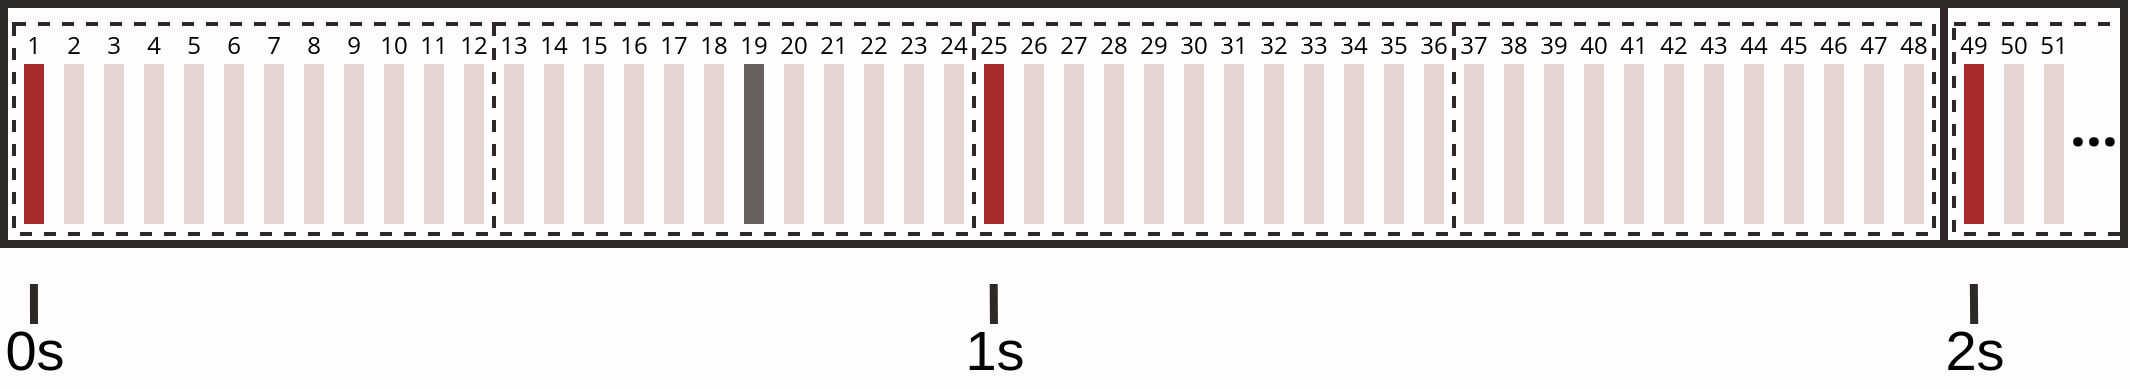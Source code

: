 <mxfile>
    <diagram id="6ObwSw7GGpYElaVP92g4" name="Page-1">
        <mxGraphModel dx="1367" dy="1166" grid="1" gridSize="10" guides="1" tooltips="1" connect="1" arrows="1" fold="1" page="1" pageScale="1" pageWidth="827" pageHeight="1169" background="#FFFDFD" math="0" shadow="0">
            <root>
                <mxCell id="0"/>
                <mxCell id="1" parent="0"/>
                <mxCell id="76" value="" style="rounded=0;whiteSpace=wrap;html=1;strokeColor=#2D2926;fillColor=#FFFDFD;strokeWidth=4;fontFamily=Open Sans;labelBackgroundColor=none;" parent="1" vertex="1">
                    <mxGeometry x="40" y="40" width="970" height="120" as="geometry"/>
                </mxCell>
                <mxCell id="18" value="1" style="rounded=0;whiteSpace=wrap;html=1;labelPosition=center;verticalLabelPosition=top;align=center;verticalAlign=bottom;fillColor=#A72B2A;strokeColor=none;fontFamily=Open Sans;labelBackgroundColor=none;" parent="1" vertex="1">
                    <mxGeometry x="50" y="70" width="10" height="80" as="geometry"/>
                </mxCell>
                <mxCell id="19" value="2" style="rounded=0;whiteSpace=wrap;html=1;labelPosition=center;verticalLabelPosition=top;align=center;verticalAlign=bottom;strokeColor=none;fillColor=#E4D5D3;fontFamily=Open Sans;labelBackgroundColor=none;" parent="1" vertex="1">
                    <mxGeometry x="70" y="70" width="10" height="80" as="geometry"/>
                </mxCell>
                <mxCell id="20" value="3" style="rounded=0;whiteSpace=wrap;html=1;labelPosition=center;verticalLabelPosition=top;align=center;verticalAlign=bottom;strokeColor=none;fillColor=#E4D5D3;fontFamily=Open Sans;labelBackgroundColor=none;" parent="1" vertex="1">
                    <mxGeometry x="90" y="70" width="10" height="80" as="geometry"/>
                </mxCell>
                <mxCell id="21" value="4" style="rounded=0;whiteSpace=wrap;html=1;labelPosition=center;verticalLabelPosition=top;align=center;verticalAlign=bottom;strokeColor=none;fillColor=#E4D5D3;fontFamily=Open Sans;labelBackgroundColor=none;" parent="1" vertex="1">
                    <mxGeometry x="110" y="70" width="10" height="80" as="geometry"/>
                </mxCell>
                <mxCell id="22" value="5" style="rounded=0;whiteSpace=wrap;html=1;labelPosition=center;verticalLabelPosition=top;align=center;verticalAlign=bottom;strokeColor=none;fillColor=#E4D5D3;fontFamily=Open Sans;labelBackgroundColor=none;" parent="1" vertex="1">
                    <mxGeometry x="130" y="70" width="10" height="80" as="geometry"/>
                </mxCell>
                <mxCell id="23" value="6" style="rounded=0;whiteSpace=wrap;html=1;labelPosition=center;verticalLabelPosition=top;align=center;verticalAlign=bottom;strokeColor=none;fillColor=#E4D5D3;fontFamily=Open Sans;labelBackgroundColor=none;" parent="1" vertex="1">
                    <mxGeometry x="150" y="70" width="10" height="80" as="geometry"/>
                </mxCell>
                <mxCell id="24" value="7" style="rounded=0;whiteSpace=wrap;html=1;labelPosition=center;verticalLabelPosition=top;align=center;verticalAlign=bottom;strokeColor=none;fillColor=#E4D5D3;fontFamily=Open Sans;labelBackgroundColor=none;" parent="1" vertex="1">
                    <mxGeometry x="170" y="70" width="10" height="80" as="geometry"/>
                </mxCell>
                <mxCell id="25" value="8" style="rounded=0;whiteSpace=wrap;html=1;labelPosition=center;verticalLabelPosition=top;align=center;verticalAlign=bottom;strokeColor=none;fillColor=#E4D5D3;fontFamily=Open Sans;labelBackgroundColor=none;" parent="1" vertex="1">
                    <mxGeometry x="190" y="70" width="10" height="80" as="geometry"/>
                </mxCell>
                <mxCell id="26" value="9" style="rounded=0;whiteSpace=wrap;html=1;labelPosition=center;verticalLabelPosition=top;align=center;verticalAlign=bottom;strokeColor=none;fillColor=#E4D5D3;fontFamily=Open Sans;labelBackgroundColor=none;" parent="1" vertex="1">
                    <mxGeometry x="210" y="70" width="10" height="80" as="geometry"/>
                </mxCell>
                <mxCell id="27" value="10" style="rounded=0;whiteSpace=wrap;html=1;labelPosition=center;verticalLabelPosition=top;align=center;verticalAlign=bottom;strokeColor=none;fillColor=#E4D5D3;fontFamily=Open Sans;labelBackgroundColor=none;" parent="1" vertex="1">
                    <mxGeometry x="230" y="70" width="10" height="80" as="geometry"/>
                </mxCell>
                <mxCell id="28" value="11" style="rounded=0;whiteSpace=wrap;html=1;labelPosition=center;verticalLabelPosition=top;align=center;verticalAlign=bottom;strokeColor=none;fillColor=#E4D5D3;fontFamily=Open Sans;labelBackgroundColor=none;" parent="1" vertex="1">
                    <mxGeometry x="250" y="70" width="10" height="80" as="geometry"/>
                </mxCell>
                <mxCell id="29" value="12" style="rounded=0;whiteSpace=wrap;html=1;labelPosition=center;verticalLabelPosition=top;align=center;verticalAlign=bottom;strokeColor=none;fillColor=#E4D5D3;fontFamily=Open Sans;labelBackgroundColor=none;" parent="1" vertex="1">
                    <mxGeometry x="270" y="70" width="10" height="80" as="geometry"/>
                </mxCell>
                <mxCell id="30" value="13" style="rounded=0;whiteSpace=wrap;html=1;labelPosition=center;verticalLabelPosition=top;align=center;verticalAlign=bottom;strokeColor=none;fillColor=#E4D5D3;fontFamily=Open Sans;labelBackgroundColor=none;" parent="1" vertex="1">
                    <mxGeometry x="290" y="70" width="10" height="80" as="geometry"/>
                </mxCell>
                <mxCell id="31" value="14" style="rounded=0;whiteSpace=wrap;html=1;labelPosition=center;verticalLabelPosition=top;align=center;verticalAlign=bottom;strokeColor=none;fillColor=#E4D5D3;fontFamily=Open Sans;labelBackgroundColor=none;" parent="1" vertex="1">
                    <mxGeometry x="310" y="70" width="10" height="80" as="geometry"/>
                </mxCell>
                <mxCell id="32" value="15" style="rounded=0;whiteSpace=wrap;html=1;labelPosition=center;verticalLabelPosition=top;align=center;verticalAlign=bottom;strokeColor=none;fillColor=#E4D5D3;fontFamily=Open Sans;labelBackgroundColor=none;" parent="1" vertex="1">
                    <mxGeometry x="330" y="70" width="10" height="80" as="geometry"/>
                </mxCell>
                <mxCell id="33" value="16" style="rounded=0;whiteSpace=wrap;html=1;labelPosition=center;verticalLabelPosition=top;align=center;verticalAlign=bottom;strokeColor=none;fillColor=#E4D5D3;fontFamily=Open Sans;labelBackgroundColor=none;" parent="1" vertex="1">
                    <mxGeometry x="350" y="70" width="10" height="80" as="geometry"/>
                </mxCell>
                <mxCell id="34" value="17" style="rounded=0;whiteSpace=wrap;html=1;labelPosition=center;verticalLabelPosition=top;align=center;verticalAlign=bottom;strokeColor=none;fillColor=#E4D5D3;fontFamily=Open Sans;labelBackgroundColor=none;" parent="1" vertex="1">
                    <mxGeometry x="370" y="70" width="10" height="80" as="geometry"/>
                </mxCell>
                <mxCell id="35" value="18" style="rounded=0;whiteSpace=wrap;html=1;labelPosition=center;verticalLabelPosition=top;align=center;verticalAlign=bottom;strokeColor=none;fillColor=#E4D5D3;fontFamily=Open Sans;labelBackgroundColor=none;" parent="1" vertex="1">
                    <mxGeometry x="390" y="70" width="10" height="80" as="geometry"/>
                </mxCell>
                <mxCell id="36" value="19" style="rounded=0;whiteSpace=wrap;html=1;labelPosition=center;verticalLabelPosition=top;align=center;verticalAlign=bottom;strokeColor=none;fillColor=#67605f;fontFamily=Open Sans;labelBackgroundColor=none;" parent="1" vertex="1">
                    <mxGeometry x="410" y="70" width="10" height="80" as="geometry"/>
                </mxCell>
                <mxCell id="37" value="20" style="rounded=0;whiteSpace=wrap;html=1;labelPosition=center;verticalLabelPosition=top;align=center;verticalAlign=bottom;strokeColor=none;fillColor=#E4D5D3;fontFamily=Open Sans;labelBackgroundColor=none;" parent="1" vertex="1">
                    <mxGeometry x="430" y="70" width="10" height="80" as="geometry"/>
                </mxCell>
                <mxCell id="38" value="21" style="rounded=0;whiteSpace=wrap;html=1;labelPosition=center;verticalLabelPosition=top;align=center;verticalAlign=bottom;strokeColor=none;fillColor=#E4D5D3;fontFamily=Open Sans;labelBackgroundColor=none;" parent="1" vertex="1">
                    <mxGeometry x="450" y="70" width="10" height="80" as="geometry"/>
                </mxCell>
                <mxCell id="39" value="22" style="rounded=0;whiteSpace=wrap;html=1;labelPosition=center;verticalLabelPosition=top;align=center;verticalAlign=bottom;strokeColor=none;fillColor=#E4D5D3;fontFamily=Open Sans;labelBackgroundColor=none;" parent="1" vertex="1">
                    <mxGeometry x="470" y="70" width="10" height="80" as="geometry"/>
                </mxCell>
                <mxCell id="40" value="23" style="rounded=0;whiteSpace=wrap;html=1;labelPosition=center;verticalLabelPosition=top;align=center;verticalAlign=bottom;strokeColor=none;fillColor=#E4D5D3;fontFamily=Open Sans;labelBackgroundColor=none;" parent="1" vertex="1">
                    <mxGeometry x="490" y="70" width="10" height="80" as="geometry"/>
                </mxCell>
                <mxCell id="41" value="24" style="rounded=0;whiteSpace=wrap;html=1;labelPosition=center;verticalLabelPosition=top;align=center;verticalAlign=bottom;strokeColor=none;fillColor=#E4D5D3;fontFamily=Open Sans;labelBackgroundColor=none;" parent="1" vertex="1">
                    <mxGeometry x="510" y="70" width="10" height="80" as="geometry"/>
                </mxCell>
                <mxCell id="42" value="25" style="rounded=0;whiteSpace=wrap;html=1;labelPosition=center;verticalLabelPosition=top;align=center;verticalAlign=bottom;strokeColor=none;fillColor=#A72B2A;fontFamily=Open Sans;labelBackgroundColor=none;" parent="1" vertex="1">
                    <mxGeometry x="530" y="70" width="10" height="80" as="geometry"/>
                </mxCell>
                <mxCell id="43" value="26" style="rounded=0;whiteSpace=wrap;html=1;labelPosition=center;verticalLabelPosition=top;align=center;verticalAlign=bottom;strokeColor=none;fillColor=#E4D5D3;fontFamily=Open Sans;labelBackgroundColor=none;" parent="1" vertex="1">
                    <mxGeometry x="550" y="70" width="10" height="80" as="geometry"/>
                </mxCell>
                <mxCell id="44" value="27" style="rounded=0;whiteSpace=wrap;html=1;labelPosition=center;verticalLabelPosition=top;align=center;verticalAlign=bottom;strokeColor=none;fillColor=#E4D5D3;fontFamily=Open Sans;labelBackgroundColor=none;" parent="1" vertex="1">
                    <mxGeometry x="570" y="70" width="10" height="80" as="geometry"/>
                </mxCell>
                <mxCell id="45" value="28" style="rounded=0;whiteSpace=wrap;html=1;labelPosition=center;verticalLabelPosition=top;align=center;verticalAlign=bottom;strokeColor=none;fillColor=#E4D5D3;fontFamily=Open Sans;labelBackgroundColor=none;" parent="1" vertex="1">
                    <mxGeometry x="590" y="70" width="10" height="80" as="geometry"/>
                </mxCell>
                <mxCell id="46" value="29" style="rounded=0;whiteSpace=wrap;html=1;labelPosition=center;verticalLabelPosition=top;align=center;verticalAlign=bottom;strokeColor=none;fillColor=#E4D5D3;fontFamily=Open Sans;labelBackgroundColor=none;" parent="1" vertex="1">
                    <mxGeometry x="610" y="70" width="10" height="80" as="geometry"/>
                </mxCell>
                <mxCell id="47" value="30" style="rounded=0;whiteSpace=wrap;html=1;labelPosition=center;verticalLabelPosition=top;align=center;verticalAlign=bottom;strokeColor=none;fillColor=#E4D5D3;fontFamily=Open Sans;labelBackgroundColor=none;" parent="1" vertex="1">
                    <mxGeometry x="630" y="70" width="10" height="80" as="geometry"/>
                </mxCell>
                <mxCell id="48" value="31" style="rounded=0;whiteSpace=wrap;html=1;labelPosition=center;verticalLabelPosition=top;align=center;verticalAlign=bottom;strokeColor=none;fillColor=#E4D5D3;fontFamily=Open Sans;labelBackgroundColor=none;" parent="1" vertex="1">
                    <mxGeometry x="650" y="70" width="10" height="80" as="geometry"/>
                </mxCell>
                <mxCell id="49" value="32" style="rounded=0;whiteSpace=wrap;html=1;labelPosition=center;verticalLabelPosition=top;align=center;verticalAlign=bottom;strokeColor=none;fillColor=#E4D5D3;fontFamily=Open Sans;labelBackgroundColor=none;" parent="1" vertex="1">
                    <mxGeometry x="670" y="70" width="10" height="80" as="geometry"/>
                </mxCell>
                <mxCell id="59" value="33" style="rounded=0;whiteSpace=wrap;html=1;labelPosition=center;verticalLabelPosition=top;align=center;verticalAlign=bottom;strokeColor=none;fillColor=#E4D5D3;fontFamily=Open Sans;labelBackgroundColor=none;" parent="1" vertex="1">
                    <mxGeometry x="690" y="70" width="10" height="80" as="geometry"/>
                </mxCell>
                <mxCell id="60" value="34" style="rounded=0;whiteSpace=wrap;html=1;labelPosition=center;verticalLabelPosition=top;align=center;verticalAlign=bottom;strokeColor=none;fillColor=#E4D5D3;fontFamily=Open Sans;labelBackgroundColor=none;" parent="1" vertex="1">
                    <mxGeometry x="710" y="70" width="10" height="80" as="geometry"/>
                </mxCell>
                <mxCell id="61" value="35" style="rounded=0;whiteSpace=wrap;html=1;labelPosition=center;verticalLabelPosition=top;align=center;verticalAlign=bottom;strokeColor=none;fillColor=#E4D5D3;fontFamily=Open Sans;labelBackgroundColor=none;" parent="1" vertex="1">
                    <mxGeometry x="730" y="70" width="10" height="80" as="geometry"/>
                </mxCell>
                <mxCell id="62" value="36" style="rounded=0;whiteSpace=wrap;html=1;labelPosition=center;verticalLabelPosition=top;align=center;verticalAlign=bottom;strokeColor=none;fillColor=#E4D5D3;fontFamily=Open Sans;labelBackgroundColor=none;" parent="1" vertex="1">
                    <mxGeometry x="750" y="70" width="10" height="80" as="geometry"/>
                </mxCell>
                <mxCell id="63" value="37" style="rounded=0;whiteSpace=wrap;html=1;labelPosition=center;verticalLabelPosition=top;align=center;verticalAlign=bottom;strokeColor=none;fillColor=#E4D5D3;fontFamily=Open Sans;labelBackgroundColor=none;" parent="1" vertex="1">
                    <mxGeometry x="770" y="70" width="10" height="80" as="geometry"/>
                </mxCell>
                <mxCell id="64" value="38" style="rounded=0;whiteSpace=wrap;html=1;labelPosition=center;verticalLabelPosition=top;align=center;verticalAlign=bottom;strokeColor=none;fillColor=#E4D5D3;fontFamily=Open Sans;labelBackgroundColor=none;" parent="1" vertex="1">
                    <mxGeometry x="790" y="70" width="10" height="80" as="geometry"/>
                </mxCell>
                <mxCell id="65" value="39" style="rounded=0;whiteSpace=wrap;html=1;labelPosition=center;verticalLabelPosition=top;align=center;verticalAlign=bottom;strokeColor=none;fillColor=#E4D5D3;fontFamily=Open Sans;labelBackgroundColor=none;" parent="1" vertex="1">
                    <mxGeometry x="810" y="70" width="10" height="80" as="geometry"/>
                </mxCell>
                <mxCell id="66" value="40" style="rounded=0;whiteSpace=wrap;html=1;labelPosition=center;verticalLabelPosition=top;align=center;verticalAlign=bottom;strokeColor=none;fillColor=#E4D5D3;fontFamily=Open Sans;labelBackgroundColor=none;" parent="1" vertex="1">
                    <mxGeometry x="830" y="70" width="10" height="80" as="geometry"/>
                </mxCell>
                <mxCell id="67" value="41" style="rounded=0;whiteSpace=wrap;html=1;labelPosition=center;verticalLabelPosition=top;align=center;verticalAlign=bottom;strokeColor=none;fillColor=#E4D5D3;fontFamily=Open Sans;labelBackgroundColor=none;" parent="1" vertex="1">
                    <mxGeometry x="850" y="70" width="10" height="80" as="geometry"/>
                </mxCell>
                <mxCell id="68" value="42" style="rounded=0;whiteSpace=wrap;html=1;labelPosition=center;verticalLabelPosition=top;align=center;verticalAlign=bottom;strokeColor=none;fillColor=#E4D5D3;fontFamily=Open Sans;labelBackgroundColor=none;" parent="1" vertex="1">
                    <mxGeometry x="870" y="70" width="10" height="80" as="geometry"/>
                </mxCell>
                <mxCell id="69" value="43" style="rounded=0;whiteSpace=wrap;html=1;labelPosition=center;verticalLabelPosition=top;align=center;verticalAlign=bottom;strokeColor=none;fillColor=#E4D5D3;fontFamily=Open Sans;labelBackgroundColor=none;" parent="1" vertex="1">
                    <mxGeometry x="890" y="70" width="10" height="80" as="geometry"/>
                </mxCell>
                <mxCell id="70" value="44" style="rounded=0;whiteSpace=wrap;html=1;labelPosition=center;verticalLabelPosition=top;align=center;verticalAlign=bottom;strokeColor=none;fillColor=#E4D5D3;fontFamily=Open Sans;labelBackgroundColor=none;" parent="1" vertex="1">
                    <mxGeometry x="910" y="70" width="10" height="80" as="geometry"/>
                </mxCell>
                <mxCell id="71" value="45" style="rounded=0;whiteSpace=wrap;html=1;labelPosition=center;verticalLabelPosition=top;align=center;verticalAlign=bottom;strokeColor=none;fillColor=#E4D5D3;fontFamily=Open Sans;labelBackgroundColor=none;" parent="1" vertex="1">
                    <mxGeometry x="930" y="70" width="10" height="80" as="geometry"/>
                </mxCell>
                <mxCell id="72" value="46" style="rounded=0;whiteSpace=wrap;html=1;labelPosition=center;verticalLabelPosition=top;align=center;verticalAlign=bottom;strokeColor=none;fillColor=#E4D5D3;fontFamily=Open Sans;labelBackgroundColor=none;" parent="1" vertex="1">
                    <mxGeometry x="950" y="70" width="10" height="80" as="geometry"/>
                </mxCell>
                <mxCell id="77" value="" style="rounded=0;whiteSpace=wrap;html=1;strokeColor=#2D2926;fillColor=#FFFDFD;strokeWidth=4;fontStyle=1;fontSize=28;fontFamily=Open Sans;align=right;labelBackgroundColor=none;" parent="1" vertex="1">
                    <mxGeometry x="1010" y="40" width="90" height="120" as="geometry"/>
                </mxCell>
                <mxCell id="79" value="0s" style="endArrow=none;html=1;fontSize=28;strokeColor=#2D2926;strokeWidth=4;labelPosition=center;verticalLabelPosition=bottom;align=center;verticalAlign=top;labelBackgroundColor=none;" parent="1" edge="1">
                    <mxGeometry width="50" height="50" relative="1" as="geometry">
                        <mxPoint x="55" y="200" as="sourcePoint"/>
                        <mxPoint x="54.95" y="180" as="targetPoint"/>
                    </mxGeometry>
                </mxCell>
                <mxCell id="80" value="2s" style="endArrow=none;html=1;fontSize=28;strokeColor=#2D2926;strokeWidth=4;verticalAlign=top;labelBackgroundColor=none;" parent="1" edge="1">
                    <mxGeometry width="50" height="50" relative="1" as="geometry">
                        <mxPoint x="1025.09" y="200" as="sourcePoint"/>
                        <mxPoint x="1024.91" y="180" as="targetPoint"/>
                        <mxPoint as="offset"/>
                    </mxGeometry>
                </mxCell>
                <mxCell id="81" value="1s" style="endArrow=none;html=1;fontSize=28;strokeColor=#2D2926;strokeWidth=4;verticalAlign=top;labelBackgroundColor=none;" parent="1" edge="1">
                    <mxGeometry width="50" height="50" relative="1" as="geometry">
                        <mxPoint x="534.96" y="200" as="sourcePoint"/>
                        <mxPoint x="534.85" y="180" as="targetPoint"/>
                        <mxPoint as="offset"/>
                    </mxGeometry>
                </mxCell>
                <mxCell id="82" value="47" style="rounded=0;whiteSpace=wrap;html=1;labelPosition=center;verticalLabelPosition=top;align=center;verticalAlign=bottom;strokeColor=none;fillColor=#E4D5D3;fontFamily=Open Sans;labelBackgroundColor=none;" parent="1" vertex="1">
                    <mxGeometry x="970" y="70" width="10" height="80" as="geometry"/>
                </mxCell>
                <mxCell id="83" value="48" style="rounded=0;whiteSpace=wrap;html=1;labelPosition=center;verticalLabelPosition=top;align=center;verticalAlign=bottom;strokeColor=none;fillColor=#E4D5D3;fontFamily=Open Sans;labelBackgroundColor=none;" parent="1" vertex="1">
                    <mxGeometry x="990" y="70" width="10" height="80" as="geometry"/>
                </mxCell>
                <mxCell id="84" value="49" style="rounded=0;whiteSpace=wrap;html=1;labelPosition=center;verticalLabelPosition=top;align=center;verticalAlign=bottom;strokeColor=none;fillColor=#A72B2A;fontFamily=Open Sans;labelBackgroundColor=none;" parent="1" vertex="1">
                    <mxGeometry x="1020" y="70" width="10" height="80" as="geometry"/>
                </mxCell>
                <mxCell id="85" value="50" style="rounded=0;whiteSpace=wrap;html=1;labelPosition=center;verticalLabelPosition=top;align=center;verticalAlign=bottom;strokeColor=none;fillColor=#E4D5D3;fontFamily=Open Sans;labelBackgroundColor=none;" parent="1" vertex="1">
                    <mxGeometry x="1040" y="70" width="10" height="80" as="geometry"/>
                </mxCell>
                <mxCell id="86" value="51" style="rounded=0;whiteSpace=wrap;html=1;labelPosition=center;verticalLabelPosition=top;align=center;verticalAlign=bottom;strokeColor=none;fillColor=#E4D5D3;fontFamily=Open Sans;labelBackgroundColor=none;" parent="1" vertex="1">
                    <mxGeometry x="1060" y="70" width="10" height="80" as="geometry"/>
                </mxCell>
                <mxCell id="87" value="&lt;span style=&quot;font-family: &amp;quot;Open Sans&amp;quot;; font-size: 28px; font-weight: 700; text-align: right;&quot;&gt;…&lt;/span&gt;" style="text;html=1;strokeColor=none;fillColor=none;align=center;verticalAlign=middle;whiteSpace=wrap;rounded=0;labelBackgroundColor=none;" parent="1" vertex="1">
                    <mxGeometry x="1070" y="85" width="30" height="30" as="geometry"/>
                </mxCell>
                <mxCell id="88" value="" style="rounded=0;whiteSpace=wrap;html=1;strokeColor=#2D2926;fillColor=none;strokeWidth=2;fontFamily=Open Sans;labelBackgroundColor=none;dashed=1;" parent="1" vertex="1">
                    <mxGeometry x="45" y="50" width="240" height="105" as="geometry"/>
                </mxCell>
                <mxCell id="89" value="" style="rounded=0;whiteSpace=wrap;html=1;strokeColor=#2D2926;fillColor=none;strokeWidth=2;fontFamily=Open Sans;labelBackgroundColor=none;dashed=1;" parent="1" vertex="1">
                    <mxGeometry x="285" y="50" width="240" height="105" as="geometry"/>
                </mxCell>
                <mxCell id="90" value="" style="rounded=0;whiteSpace=wrap;html=1;strokeColor=#2D2926;fillColor=none;strokeWidth=2;fontFamily=Open Sans;labelBackgroundColor=none;dashed=1;" parent="1" vertex="1">
                    <mxGeometry x="525" y="50" width="240" height="105" as="geometry"/>
                </mxCell>
                <mxCell id="91" value="" style="rounded=0;whiteSpace=wrap;html=1;strokeColor=#2D2926;fillColor=none;strokeWidth=2;fontFamily=Open Sans;labelBackgroundColor=none;dashed=1;" parent="1" vertex="1">
                    <mxGeometry x="765" y="50" width="240" height="105" as="geometry"/>
                </mxCell>
                <mxCell id="92" value="" style="rounded=0;whiteSpace=wrap;html=1;strokeColor=#2D2926;fillColor=none;strokeWidth=2;fontFamily=Open Sans;labelBackgroundColor=none;dashed=1;" parent="1" vertex="1">
                    <mxGeometry x="1015" y="50" width="85" height="105" as="geometry"/>
                </mxCell>
            </root>
        </mxGraphModel>
    </diagram>
</mxfile>
